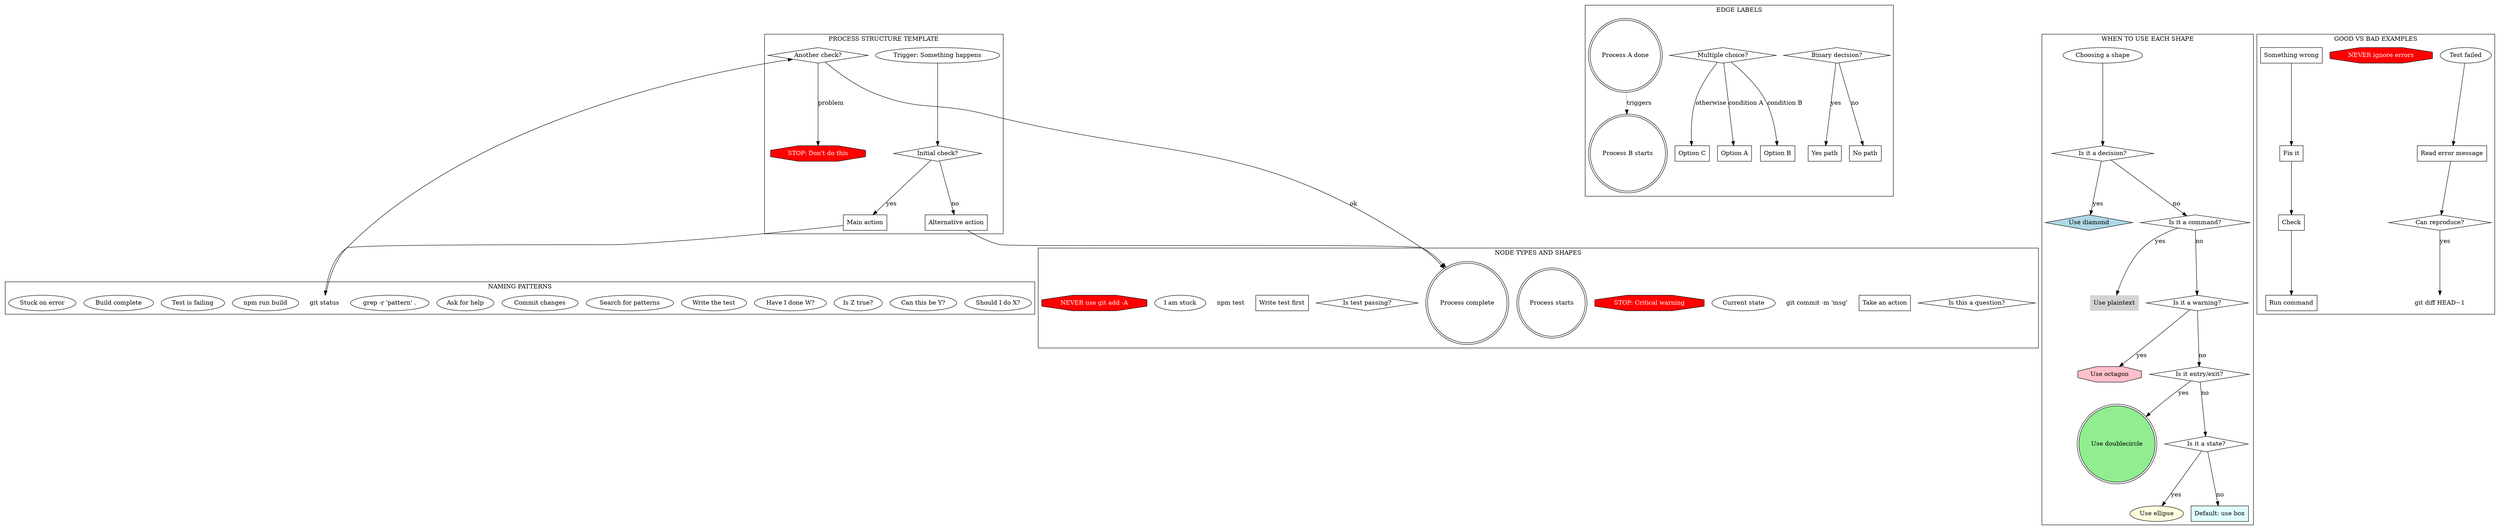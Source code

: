 digraph STYLE_GUIDE {
    // The style guide for our process DSL, written in the DSL itself

    // Node type examples with their shapes
    subgraph cluster_node_types {
        label="NODE TYPES AND SHAPES";

        // Questions are diamonds
        "Is this a question?" [shape=diamond];

        // Actions are boxes (default)
        "Take an action" [shape=box];

        // Commands are plaintext
        "git commit -m 'msg'" [shape=plaintext];

        // States are ellipses
        "Current state" [shape=ellipse];

        // Warnings are octagons
        "STOP: Critical warning" [shape=octagon, style=filled, fillcolor=red, fontcolor=white];

        // Entry/exit are double circles
        "Process starts" [shape=doublecircle];
        "Process complete" [shape=doublecircle];

        // Examples of each
        "Is test passing?" [shape=diamond];
        "Write test first" [shape=box];
        "npm test" [shape=plaintext];
        "I am stuck" [shape=ellipse];
        "NEVER use git add -A" [shape=octagon, style=filled, fillcolor=red, fontcolor=white];
    }

    // Edge naming conventions
    subgraph cluster_edge_types {
        label="EDGE LABELS";

        "Binary decision?" [shape=diamond];
        "Yes path" [shape=box];
        "No path" [shape=box];

        "Binary decision?" -> "Yes path" [label="yes"];
        "Binary decision?" -> "No path" [label="no"];

        "Multiple choice?" [shape=diamond];
        "Option A" [shape=box];
        "Option B" [shape=box];
        "Option C" [shape=box];

        "Multiple choice?" -> "Option A" [label="condition A"];
        "Multiple choice?" -> "Option B" [label="condition B"];
        "Multiple choice?" -> "Option C" [label="otherwise"];

        "Process A done" [shape=doublecircle];
        "Process B starts" [shape=doublecircle];

        "Process A done" -> "Process B starts" [label="triggers", style=dotted];
    }

    // Naming patterns
    subgraph cluster_naming_patterns {
        label="NAMING PATTERNS";

        // Questions end with ?
        "Should I do X?";
        "Can this be Y?";
        "Is Z true?";
        "Have I done W?";

        // Actions start with verb
        "Write the test";
        "Search for patterns";
        "Commit changes";
        "Ask for help";

        // Commands are literal
        "grep -r 'pattern' .";
        "git status";
        "npm run build";

        // States describe situation
        "Test is failing";
        "Build complete";
        "Stuck on error";
    }

    // Process structure template
    subgraph cluster_structure {
        label="PROCESS STRUCTURE TEMPLATE";

        "Trigger: Something happens" [shape=ellipse];
        "Initial check?" [shape=diamond];
        "Main action" [shape=box];
        "git status" [shape=plaintext];
        "Another check?" [shape=diamond];
        "Alternative action" [shape=box];
        "STOP: Don't do this" [shape=octagon, style=filled, fillcolor=red, fontcolor=white];
        "Process complete" [shape=doublecircle];

        "Trigger: Something happens" -> "Initial check?";
        "Initial check?" -> "Main action" [label="yes"];
        "Initial check?" -> "Alternative action" [label="no"];
        "Main action" -> "git status";
        "git status" -> "Another check?";
        "Another check?" -> "Process complete" [label="ok"];
        "Another check?" -> "STOP: Don't do this" [label="problem"];
        "Alternative action" -> "Process complete";
    }

    // When to use which shape
    subgraph cluster_shape_rules {
        label="WHEN TO USE EACH SHAPE";

        "Choosing a shape" [shape=ellipse];

        "Is it a decision?" [shape=diamond];
        "Use diamond" [shape=diamond, style=filled, fillcolor=lightblue];

        "Is it a command?" [shape=diamond];
        "Use plaintext" [shape=plaintext, style=filled, fillcolor=lightgray];

        "Is it a warning?" [shape=diamond];
        "Use octagon" [shape=octagon, style=filled, fillcolor=pink];

        "Is it entry/exit?" [shape=diamond];
        "Use doublecircle" [shape=doublecircle, style=filled, fillcolor=lightgreen];

        "Is it a state?" [shape=diamond];
        "Use ellipse" [shape=ellipse, style=filled, fillcolor=lightyellow];

        "Default: use box" [shape=box, style=filled, fillcolor=lightcyan];

        "Choosing a shape" -> "Is it a decision?";
        "Is it a decision?" -> "Use diamond" [label="yes"];
        "Is it a decision?" -> "Is it a command?" [label="no"];
        "Is it a command?" -> "Use plaintext" [label="yes"];
        "Is it a command?" -> "Is it a warning?" [label="no"];
        "Is it a warning?" -> "Use octagon" [label="yes"];
        "Is it a warning?" -> "Is it entry/exit?" [label="no"];
        "Is it entry/exit?" -> "Use doublecircle" [label="yes"];
        "Is it entry/exit?" -> "Is it a state?" [label="no"];
        "Is it a state?" -> "Use ellipse" [label="yes"];
        "Is it a state?" -> "Default: use box" [label="no"];
    }

    // Good vs bad examples
    subgraph cluster_examples {
        label="GOOD VS BAD EXAMPLES";

        // Good: specific and shaped correctly
        "Test failed" [shape=ellipse];
        "Read error message" [shape=box];
        "Can reproduce?" [shape=diamond];
        "git diff HEAD~1" [shape=plaintext];
        "NEVER ignore errors" [shape=octagon, style=filled, fillcolor=red, fontcolor=white];

        "Test failed" -> "Read error message";
        "Read error message" -> "Can reproduce?";
        "Can reproduce?" -> "git diff HEAD~1" [label="yes"];

        // Bad: vague and wrong shapes
        bad_1 [label="Something wrong", shape=box];  // Should be ellipse (state)
        bad_2 [label="Fix it", shape=box];  // Too vague
        bad_3 [label="Check", shape=box];  // Should be diamond
        bad_4 [label="Run command", shape=box];  // Should be plaintext with actual command

        bad_1 -> bad_2;
        bad_2 -> bad_3;
        bad_3 -> bad_4;
    }
}
